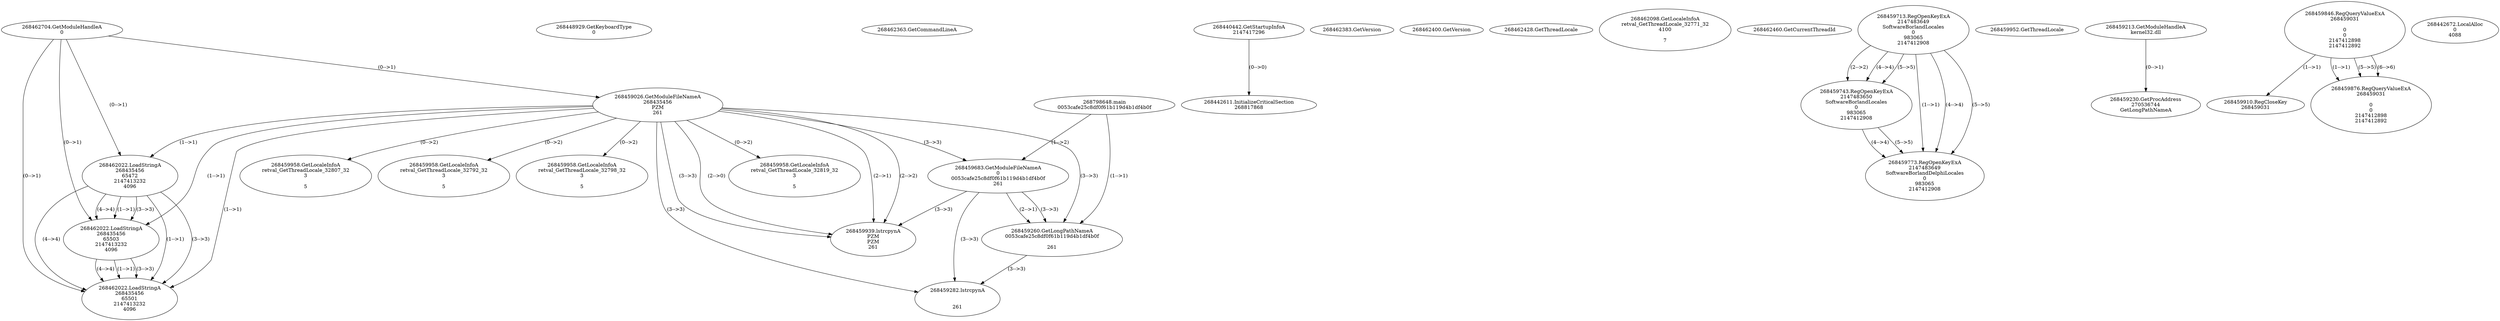 // Global SCDG with merge call
digraph {
	0 [label="268798648.main
0053cafe25c8df0f61b119d4b1df4b0f"]
	1 [label="268462704.GetModuleHandleA
0"]
	2 [label="268448929.GetKeyboardType
0"]
	3 [label="268462363.GetCommandLineA
"]
	4 [label="268440442.GetStartupInfoA
2147417296"]
	5 [label="268462383.GetVersion
"]
	6 [label="268462400.GetVersion
"]
	7 [label="268462428.GetThreadLocale
"]
	8 [label="268462098.GetLocaleInfoA
retval_GetThreadLocale_32771_32
4100

7"]
	9 [label="268462460.GetCurrentThreadId
"]
	10 [label="268459026.GetModuleFileNameA
268435456
PZM
261"]
	1 -> 10 [label="(0-->1)"]
	11 [label="268459683.GetModuleFileNameA
0
0053cafe25c8df0f61b119d4b1df4b0f
261"]
	0 -> 11 [label="(1-->2)"]
	10 -> 11 [label="(3-->3)"]
	12 [label="268459713.RegOpenKeyExA
2147483649
Software\Borland\Locales
0
983065
2147412908"]
	13 [label="268459743.RegOpenKeyExA
2147483650
Software\Borland\Locales
0
983065
2147412908"]
	12 -> 13 [label="(2-->2)"]
	12 -> 13 [label="(4-->4)"]
	12 -> 13 [label="(5-->5)"]
	14 [label="268459773.RegOpenKeyExA
2147483649
Software\Borland\Delphi\Locales
0
983065
2147412908"]
	12 -> 14 [label="(1-->1)"]
	12 -> 14 [label="(4-->4)"]
	13 -> 14 [label="(4-->4)"]
	12 -> 14 [label="(5-->5)"]
	13 -> 14 [label="(5-->5)"]
	15 [label="268459939.lstrcpynA
PZM
PZM
261"]
	10 -> 15 [label="(2-->1)"]
	10 -> 15 [label="(2-->2)"]
	10 -> 15 [label="(3-->3)"]
	11 -> 15 [label="(3-->3)"]
	10 -> 15 [label="(2-->0)"]
	16 [label="268459952.GetThreadLocale
"]
	17 [label="268459958.GetLocaleInfoA
retval_GetThreadLocale_32819_32
3

5"]
	10 -> 17 [label="(0-->2)"]
	18 [label="268462022.LoadStringA
268435456
65472
2147413232
4096"]
	1 -> 18 [label="(0-->1)"]
	10 -> 18 [label="(1-->1)"]
	19 [label="268462022.LoadStringA
268435456
65503
2147413232
4096"]
	1 -> 19 [label="(0-->1)"]
	10 -> 19 [label="(1-->1)"]
	18 -> 19 [label="(1-->1)"]
	18 -> 19 [label="(3-->3)"]
	18 -> 19 [label="(4-->4)"]
	20 [label="268459213.GetModuleHandleA
kernel32.dll"]
	21 [label="268459230.GetProcAddress
270536744
GetLongPathNameA"]
	20 -> 21 [label="(0-->1)"]
	22 [label="268459260.GetLongPathNameA
0053cafe25c8df0f61b119d4b1df4b0f

261"]
	0 -> 22 [label="(1-->1)"]
	11 -> 22 [label="(2-->1)"]
	10 -> 22 [label="(3-->3)"]
	11 -> 22 [label="(3-->3)"]
	23 [label="268459282.lstrcpynA


261"]
	10 -> 23 [label="(3-->3)"]
	11 -> 23 [label="(3-->3)"]
	22 -> 23 [label="(3-->3)"]
	24 [label="268459846.RegQueryValueExA
268459031

0
0
2147412898
2147412892"]
	25 [label="268459910.RegCloseKey
268459031"]
	24 -> 25 [label="(1-->1)"]
	26 [label="268459958.GetLocaleInfoA
retval_GetThreadLocale_32807_32
3

5"]
	10 -> 26 [label="(0-->2)"]
	27 [label="268442611.InitializeCriticalSection
268817868"]
	4 -> 27 [label="(0-->0)"]
	28 [label="268442672.LocalAlloc
0
4088"]
	29 [label="268459876.RegQueryValueExA
268459031

0
0
2147412898
2147412892"]
	24 -> 29 [label="(1-->1)"]
	24 -> 29 [label="(5-->5)"]
	24 -> 29 [label="(6-->6)"]
	30 [label="268459958.GetLocaleInfoA
retval_GetThreadLocale_32792_32
3

5"]
	10 -> 30 [label="(0-->2)"]
	31 [label="268462022.LoadStringA
268435456
65501
2147413232
4096"]
	1 -> 31 [label="(0-->1)"]
	10 -> 31 [label="(1-->1)"]
	18 -> 31 [label="(1-->1)"]
	19 -> 31 [label="(1-->1)"]
	18 -> 31 [label="(3-->3)"]
	19 -> 31 [label="(3-->3)"]
	18 -> 31 [label="(4-->4)"]
	19 -> 31 [label="(4-->4)"]
	32 [label="268459958.GetLocaleInfoA
retval_GetThreadLocale_32798_32
3

5"]
	10 -> 32 [label="(0-->2)"]
}
